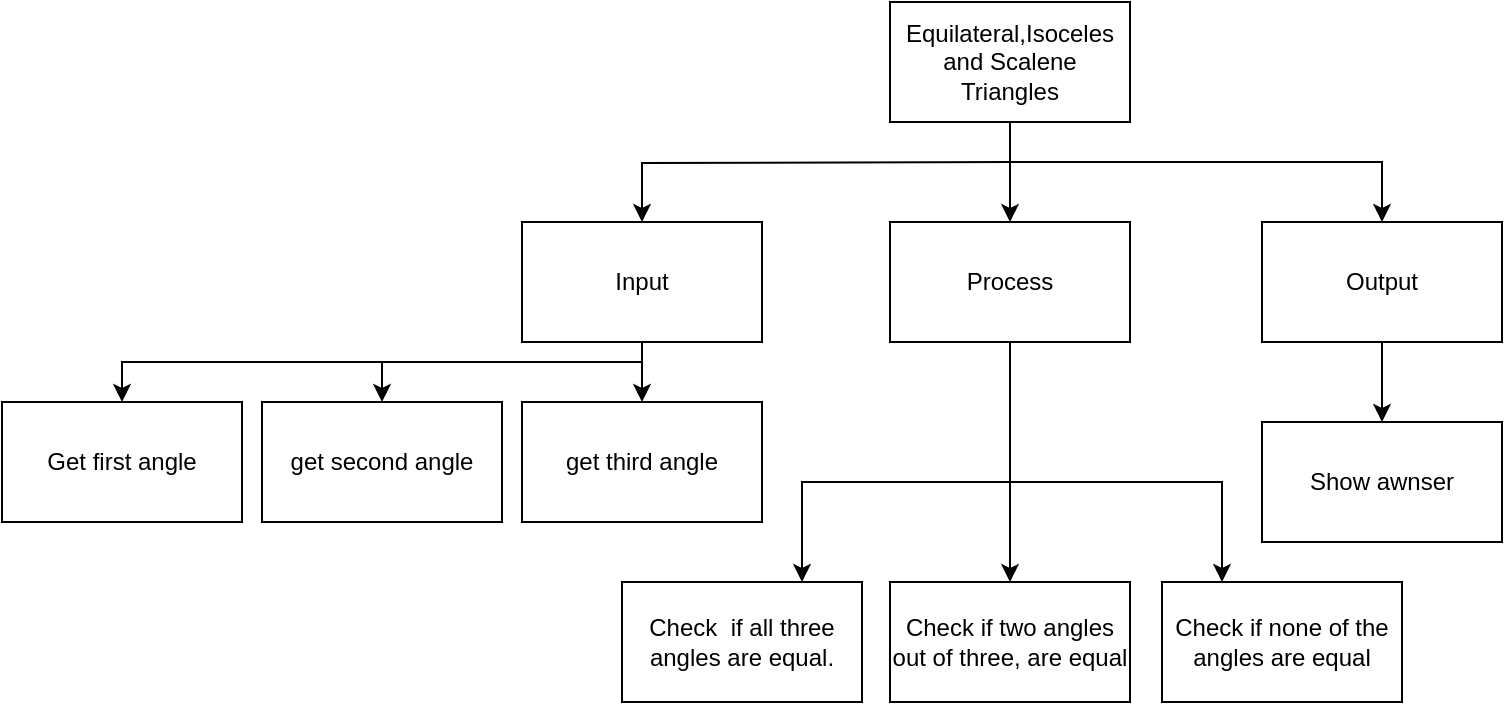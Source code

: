 <mxfile>
    <diagram id="Smseb0Y5ZLO8-_wWjXUX" name="Page-1">
        <mxGraphModel dx="1298" dy="150" grid="1" gridSize="10" guides="1" tooltips="1" connect="1" arrows="1" fold="1" page="1" pageScale="1" pageWidth="827" pageHeight="1169" math="0" shadow="0">
            <root>
                <mxCell id="0"/>
                <mxCell id="1" parent="0"/>
                <mxCell id="3" style="edgeStyle=none;html=1;entryX=0.5;entryY=0;entryDx=0;entryDy=0;" parent="1" source="2" target="4" edge="1">
                    <mxGeometry relative="1" as="geometry">
                        <mxPoint x="414" y="250" as="targetPoint"/>
                        <Array as="points">
                            <mxPoint x="414" y="220"/>
                        </Array>
                    </mxGeometry>
                </mxCell>
                <mxCell id="2" value="Equilateral,Isoceles and Scalene Triangles" style="rounded=0;whiteSpace=wrap;html=1;" parent="1" vertex="1">
                    <mxGeometry x="354" y="140" width="120" height="60" as="geometry"/>
                </mxCell>
                <mxCell id="19" style="edgeStyle=none;html=1;entryX=0.5;entryY=0;entryDx=0;entryDy=0;rounded=0;" parent="1" source="4" target="11" edge="1">
                    <mxGeometry relative="1" as="geometry">
                        <Array as="points">
                            <mxPoint x="414" y="360"/>
                        </Array>
                    </mxGeometry>
                </mxCell>
                <mxCell id="27" style="edgeStyle=none;rounded=0;html=1;entryX=0.75;entryY=0;entryDx=0;entryDy=0;" edge="1" parent="1" source="4" target="16">
                    <mxGeometry relative="1" as="geometry">
                        <mxPoint x="330" y="380" as="targetPoint"/>
                        <Array as="points">
                            <mxPoint x="414" y="380"/>
                            <mxPoint x="310" y="380"/>
                        </Array>
                    </mxGeometry>
                </mxCell>
                <mxCell id="4" value="Process" style="rounded=0;whiteSpace=wrap;html=1;" parent="1" vertex="1">
                    <mxGeometry x="354" y="250" width="120" height="60" as="geometry"/>
                </mxCell>
                <mxCell id="13" style="edgeStyle=orthogonalEdgeStyle;rounded=0;html=1;" parent="1" source="5" target="12" edge="1">
                    <mxGeometry relative="1" as="geometry"/>
                </mxCell>
                <mxCell id="5" value="Output" style="rounded=0;whiteSpace=wrap;html=1;" parent="1" vertex="1">
                    <mxGeometry x="540" y="250" width="120" height="60" as="geometry"/>
                </mxCell>
                <mxCell id="15" style="edgeStyle=orthogonalEdgeStyle;rounded=0;html=1;entryX=0.5;entryY=0;entryDx=0;entryDy=0;" parent="1" source="6" target="10" edge="1">
                    <mxGeometry relative="1" as="geometry"/>
                </mxCell>
                <mxCell id="23" style="edgeStyle=none;html=1;entryX=0.5;entryY=0;entryDx=0;entryDy=0;rounded=0;" edge="1" parent="1" target="20">
                    <mxGeometry relative="1" as="geometry">
                        <mxPoint x="230" y="320" as="sourcePoint"/>
                        <Array as="points">
                            <mxPoint x="100" y="320"/>
                        </Array>
                    </mxGeometry>
                </mxCell>
                <mxCell id="24" style="edgeStyle=none;rounded=0;html=1;entryX=0.5;entryY=0;entryDx=0;entryDy=0;" edge="1" parent="1" target="21">
                    <mxGeometry relative="1" as="geometry">
                        <mxPoint x="230" y="320" as="sourcePoint"/>
                        <Array as="points">
                            <mxPoint x="-30" y="320"/>
                        </Array>
                    </mxGeometry>
                </mxCell>
                <mxCell id="6" value="Input" style="rounded=0;whiteSpace=wrap;html=1;" parent="1" vertex="1">
                    <mxGeometry x="170" y="250" width="120" height="60" as="geometry"/>
                </mxCell>
                <mxCell id="8" style="edgeStyle=orthogonalEdgeStyle;html=1;entryX=0.5;entryY=0;entryDx=0;entryDy=0;rounded=0;" parent="1" target="6" edge="1">
                    <mxGeometry relative="1" as="geometry">
                        <mxPoint x="244" y="260" as="targetPoint"/>
                        <mxPoint x="414" y="220" as="sourcePoint"/>
                    </mxGeometry>
                </mxCell>
                <mxCell id="9" style="edgeStyle=none;html=1;entryX=0.5;entryY=0;entryDx=0;entryDy=0;rounded=0;" parent="1" target="5" edge="1">
                    <mxGeometry relative="1" as="geometry">
                        <mxPoint x="600" y="240" as="targetPoint"/>
                        <mxPoint x="410" y="220" as="sourcePoint"/>
                        <Array as="points">
                            <mxPoint x="600" y="220"/>
                        </Array>
                    </mxGeometry>
                </mxCell>
                <mxCell id="10" value="get third angle" style="rounded=0;whiteSpace=wrap;html=1;" parent="1" vertex="1">
                    <mxGeometry x="170" y="340" width="120" height="60" as="geometry"/>
                </mxCell>
                <mxCell id="11" value="Check if two angles out of three, are equal" style="rounded=0;whiteSpace=wrap;html=1;" parent="1" vertex="1">
                    <mxGeometry x="354" y="430" width="120" height="60" as="geometry"/>
                </mxCell>
                <mxCell id="12" value="Show awnser" style="rounded=0;whiteSpace=wrap;html=1;" parent="1" vertex="1">
                    <mxGeometry x="540" y="350" width="120" height="60" as="geometry"/>
                </mxCell>
                <mxCell id="16" value="Check&amp;nbsp; if all three angles are equal." style="rounded=0;whiteSpace=wrap;html=1;" parent="1" vertex="1">
                    <mxGeometry x="220" y="430" width="120" height="60" as="geometry"/>
                </mxCell>
                <mxCell id="20" value="get second angle" style="rounded=0;whiteSpace=wrap;html=1;" vertex="1" parent="1">
                    <mxGeometry x="40" y="340" width="120" height="60" as="geometry"/>
                </mxCell>
                <mxCell id="21" value="Get first angle" style="rounded=0;whiteSpace=wrap;html=1;" vertex="1" parent="1">
                    <mxGeometry x="-90" y="340" width="120" height="60" as="geometry"/>
                </mxCell>
                <mxCell id="25" value="Check if none of the angles are equal" style="rounded=0;whiteSpace=wrap;html=1;" vertex="1" parent="1">
                    <mxGeometry x="490" y="430" width="120" height="60" as="geometry"/>
                </mxCell>
                <mxCell id="28" style="edgeStyle=none;rounded=0;html=1;entryX=0.25;entryY=0;entryDx=0;entryDy=0;exitX=0.5;exitY=1;exitDx=0;exitDy=0;" edge="1" parent="1" source="4" target="25">
                    <mxGeometry relative="1" as="geometry">
                        <mxPoint x="340" y="430" as="targetPoint"/>
                        <mxPoint x="444" y="310" as="sourcePoint"/>
                        <Array as="points">
                            <mxPoint x="414" y="380"/>
                            <mxPoint x="520" y="380"/>
                        </Array>
                    </mxGeometry>
                </mxCell>
            </root>
        </mxGraphModel>
    </diagram>
</mxfile>